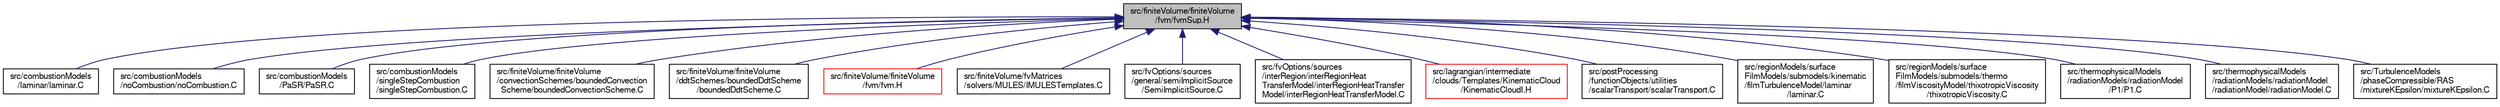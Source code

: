 digraph "src/finiteVolume/finiteVolume/fvm/fvmSup.H"
{
  bgcolor="transparent";
  edge [fontname="FreeSans",fontsize="10",labelfontname="FreeSans",labelfontsize="10"];
  node [fontname="FreeSans",fontsize="10",shape=record];
  Node315 [label="src/finiteVolume/finiteVolume\l/fvm/fvmSup.H",height=0.2,width=0.4,color="black", fillcolor="grey75", style="filled", fontcolor="black"];
  Node315 -> Node316 [dir="back",color="midnightblue",fontsize="10",style="solid",fontname="FreeSans"];
  Node316 [label="src/combustionModels\l/laminar/laminar.C",height=0.2,width=0.4,color="black",URL="$a39164.html"];
  Node315 -> Node317 [dir="back",color="midnightblue",fontsize="10",style="solid",fontname="FreeSans"];
  Node317 [label="src/combustionModels\l/noCombustion/noCombustion.C",height=0.2,width=0.4,color="black",URL="$a00071.html"];
  Node315 -> Node318 [dir="back",color="midnightblue",fontsize="10",style="solid",fontname="FreeSans"];
  Node318 [label="src/combustionModels\l/PaSR/PaSR.C",height=0.2,width=0.4,color="black",URL="$a00080.html"];
  Node315 -> Node319 [dir="back",color="midnightblue",fontsize="10",style="solid",fontname="FreeSans"];
  Node319 [label="src/combustionModels\l/singleStepCombustion\l/singleStepCombustion.C",height=0.2,width=0.4,color="black",URL="$a00131.html"];
  Node315 -> Node320 [dir="back",color="midnightblue",fontsize="10",style="solid",fontname="FreeSans"];
  Node320 [label="src/finiteVolume/finiteVolume\l/convectionSchemes/boundedConvection\lScheme/boundedConvectionScheme.C",height=0.2,width=0.4,color="black",URL="$a02756.html"];
  Node315 -> Node321 [dir="back",color="midnightblue",fontsize="10",style="solid",fontname="FreeSans"];
  Node321 [label="src/finiteVolume/finiteVolume\l/ddtSchemes/boundedDdtScheme\l/boundedDdtScheme.C",height=0.2,width=0.4,color="black",URL="$a02828.html"];
  Node315 -> Node322 [dir="back",color="midnightblue",fontsize="10",style="solid",fontname="FreeSans"];
  Node322 [label="src/finiteVolume/finiteVolume\l/fvm/fvm.H",height=0.2,width=0.4,color="red",URL="$a03053.html"];
  Node315 -> Node377 [dir="back",color="midnightblue",fontsize="10",style="solid",fontname="FreeSans"];
  Node377 [label="src/finiteVolume/fvMatrices\l/solvers/MULES/IMULESTemplates.C",height=0.2,width=0.4,color="black",URL="$a03314.html"];
  Node315 -> Node378 [dir="back",color="midnightblue",fontsize="10",style="solid",fontname="FreeSans"];
  Node378 [label="src/fvOptions/sources\l/general/semiImplicitSource\l/SemiImplicitSource.C",height=0.2,width=0.4,color="black",URL="$a04769.html"];
  Node315 -> Node379 [dir="back",color="midnightblue",fontsize="10",style="solid",fontname="FreeSans"];
  Node379 [label="src/fvOptions/sources\l/interRegion/interRegionHeat\lTransferModel/interRegionHeatTransfer\lModel/interRegionHeatTransferModel.C",height=0.2,width=0.4,color="black",URL="$a04796.html"];
  Node315 -> Node380 [dir="back",color="midnightblue",fontsize="10",style="solid",fontname="FreeSans"];
  Node380 [label="src/lagrangian/intermediate\l/clouds/Templates/KinematicCloud\l/KinematicCloudI.H",height=0.2,width=0.4,color="red",URL="$a05204.html"];
  Node315 -> Node410 [dir="back",color="midnightblue",fontsize="10",style="solid",fontname="FreeSans"];
  Node410 [label="src/postProcessing\l/functionObjects/utilities\l/scalarTransport/scalarTransport.C",height=0.2,width=0.4,color="black",URL="$a13832.html"];
  Node315 -> Node411 [dir="back",color="midnightblue",fontsize="10",style="solid",fontname="FreeSans"];
  Node411 [label="src/regionModels/surface\lFilmModels/submodels/kinematic\l/filmTurbulenceModel/laminar\l/laminar.C",height=0.2,width=0.4,color="black",URL="$a39167.html"];
  Node315 -> Node412 [dir="back",color="midnightblue",fontsize="10",style="solid",fontname="FreeSans"];
  Node412 [label="src/regionModels/surface\lFilmModels/submodels/thermo\l/filmViscosityModel/thixotropicViscosity\l/thixotropicViscosity.C",height=0.2,width=0.4,color="black",URL="$a14345.html"];
  Node315 -> Node413 [dir="back",color="midnightblue",fontsize="10",style="solid",fontname="FreeSans"];
  Node413 [label="src/thermophysicalModels\l/radiationModels/radiationModel\l/P1/P1.C",height=0.2,width=0.4,color="black",URL="$a15995.html"];
  Node315 -> Node414 [dir="back",color="midnightblue",fontsize="10",style="solid",fontname="FreeSans"];
  Node414 [label="src/thermophysicalModels\l/radiationModels/radiationModel\l/radiationModel/radiationModel.C",height=0.2,width=0.4,color="black",URL="$a16001.html"];
  Node315 -> Node415 [dir="back",color="midnightblue",fontsize="10",style="solid",fontname="FreeSans"];
  Node415 [label="src/TurbulenceModels\l/phaseCompressible/RAS\l/mixtureKEpsilon/mixtureKEpsilon.C",height=0.2,width=0.4,color="black",URL="$a17753.html"];
}
